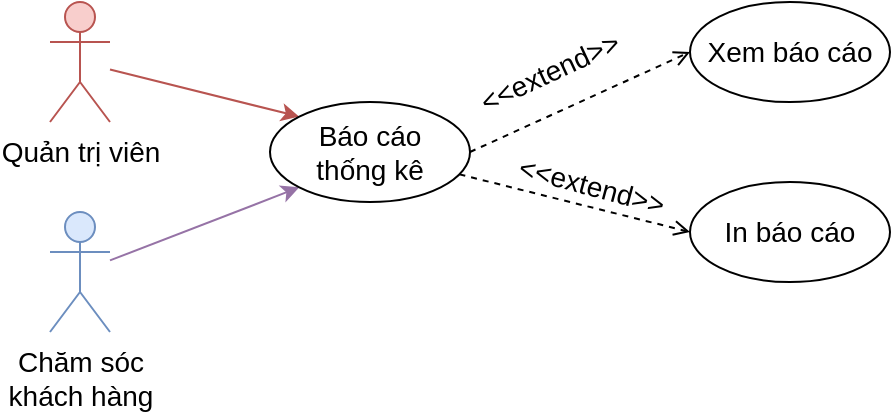 <mxfile version="22.1.16" type="device">
  <diagram name="Page-1" id="Bn2HsYs6SNWbVaG-gOOQ">
    <mxGraphModel dx="1050" dy="621" grid="1" gridSize="10" guides="1" tooltips="1" connect="1" arrows="1" fold="1" page="1" pageScale="1" pageWidth="850" pageHeight="1100" math="0" shadow="0">
      <root>
        <mxCell id="0" />
        <mxCell id="1" parent="0" />
        <mxCell id="K64kW2h6u44xgmhCeu_c-1" style="rounded=0;orthogonalLoop=1;jettySize=auto;html=1;entryX=0;entryY=0;entryDx=0;entryDy=0;fillColor=#f8cecc;strokeColor=#b85450;" parent="1" source="K64kW2h6u44xgmhCeu_c-2" target="K64kW2h6u44xgmhCeu_c-6" edge="1">
          <mxGeometry relative="1" as="geometry" />
        </mxCell>
        <mxCell id="K64kW2h6u44xgmhCeu_c-2" value="Quản trị viên" style="shape=umlActor;verticalLabelPosition=bottom;verticalAlign=top;html=1;outlineConnect=0;fillColor=#f8cecc;strokeColor=#b85450;fontSize=14;" parent="1" vertex="1">
          <mxGeometry x="250" y="260" width="30" height="60" as="geometry" />
        </mxCell>
        <mxCell id="K64kW2h6u44xgmhCeu_c-3" style="rounded=0;orthogonalLoop=1;jettySize=auto;html=1;entryX=0;entryY=1;entryDx=0;entryDy=0;fillColor=#e1d5e7;strokeColor=#9673a6;" parent="1" source="K64kW2h6u44xgmhCeu_c-4" target="K64kW2h6u44xgmhCeu_c-6" edge="1">
          <mxGeometry relative="1" as="geometry" />
        </mxCell>
        <mxCell id="K64kW2h6u44xgmhCeu_c-4" value="Chăm sóc&lt;br style=&quot;font-size: 14px;&quot;&gt;khách hàng" style="shape=umlActor;verticalLabelPosition=bottom;verticalAlign=top;html=1;outlineConnect=0;fontSize=14;fillColor=#dae8fc;strokeColor=#6c8ebf;" parent="1" vertex="1">
          <mxGeometry x="250" y="365" width="30" height="60" as="geometry" />
        </mxCell>
        <mxCell id="K64kW2h6u44xgmhCeu_c-5" style="rounded=0;orthogonalLoop=1;jettySize=auto;html=1;exitX=1;exitY=0.5;exitDx=0;exitDy=0;entryX=0;entryY=0.5;entryDx=0;entryDy=0;dashed=1;endArrow=open;endFill=0;" parent="1" source="K64kW2h6u44xgmhCeu_c-6" target="K64kW2h6u44xgmhCeu_c-7" edge="1">
          <mxGeometry relative="1" as="geometry" />
        </mxCell>
        <mxCell id="K64kW2h6u44xgmhCeu_c-6" value="Báo cáo&lt;br&gt;thống kê" style="ellipse;whiteSpace=wrap;html=1;fontSize=14;" parent="1" vertex="1">
          <mxGeometry x="360" y="310" width="100" height="50" as="geometry" />
        </mxCell>
        <mxCell id="K64kW2h6u44xgmhCeu_c-7" value="Xem báo cáo" style="ellipse;whiteSpace=wrap;html=1;fontSize=14;" parent="1" vertex="1">
          <mxGeometry x="570" y="260" width="100" height="50" as="geometry" />
        </mxCell>
        <mxCell id="K64kW2h6u44xgmhCeu_c-8" value="In báo cáo" style="ellipse;whiteSpace=wrap;html=1;fontSize=14;" parent="1" vertex="1">
          <mxGeometry x="570" y="350" width="100" height="50" as="geometry" />
        </mxCell>
        <mxCell id="K64kW2h6u44xgmhCeu_c-9" style="rounded=0;orthogonalLoop=1;jettySize=auto;html=1;entryX=0;entryY=0.5;entryDx=0;entryDy=0;dashed=1;endArrow=open;endFill=0;" parent="1" source="K64kW2h6u44xgmhCeu_c-6" target="K64kW2h6u44xgmhCeu_c-8" edge="1">
          <mxGeometry relative="1" as="geometry" />
        </mxCell>
        <mxCell id="LVp7djwT76XhxAT-gYWi-1" value="&amp;lt;&amp;lt;extend&amp;gt;&amp;gt;" style="text;html=1;strokeColor=none;fillColor=none;align=center;verticalAlign=middle;whiteSpace=wrap;rounded=0;fontSize=14;rotation=-25;" vertex="1" parent="1">
          <mxGeometry x="470" y="280" width="60" height="30" as="geometry" />
        </mxCell>
        <mxCell id="LVp7djwT76XhxAT-gYWi-2" value="&amp;lt;&amp;lt;extend&amp;gt;&amp;gt;" style="text;html=1;strokeColor=none;fillColor=none;align=center;verticalAlign=middle;whiteSpace=wrap;rounded=0;fontSize=14;rotation=15;" vertex="1" parent="1">
          <mxGeometry x="491" y="337" width="60" height="30" as="geometry" />
        </mxCell>
      </root>
    </mxGraphModel>
  </diagram>
</mxfile>

